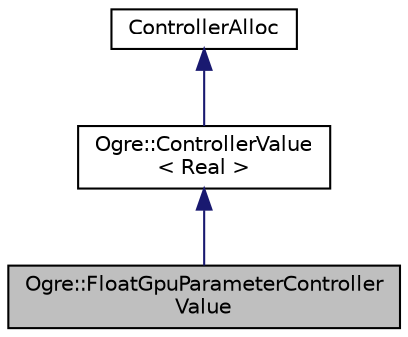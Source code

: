 digraph "Ogre::FloatGpuParameterControllerValue"
{
  bgcolor="transparent";
  edge [fontname="Helvetica",fontsize="10",labelfontname="Helvetica",labelfontsize="10"];
  node [fontname="Helvetica",fontsize="10",shape=record];
  Node0 [label="Ogre::FloatGpuParameterController\lValue",height=0.2,width=0.4,color="black", fillcolor="grey75", style="filled", fontcolor="black"];
  Node1 -> Node0 [dir="back",color="midnightblue",fontsize="10",style="solid",fontname="Helvetica"];
  Node1 [label="Ogre::ControllerValue\l\< Real \>",height=0.2,width=0.4,color="black",URL="$class_ogre_1_1_controller_value.html"];
  Node2 -> Node1 [dir="back",color="midnightblue",fontsize="10",style="solid",fontname="Helvetica"];
  Node2 [label="ControllerAlloc",height=0.2,width=0.4,color="black",URL="$class_ogre_1_1_allocated_object.html"];
}
